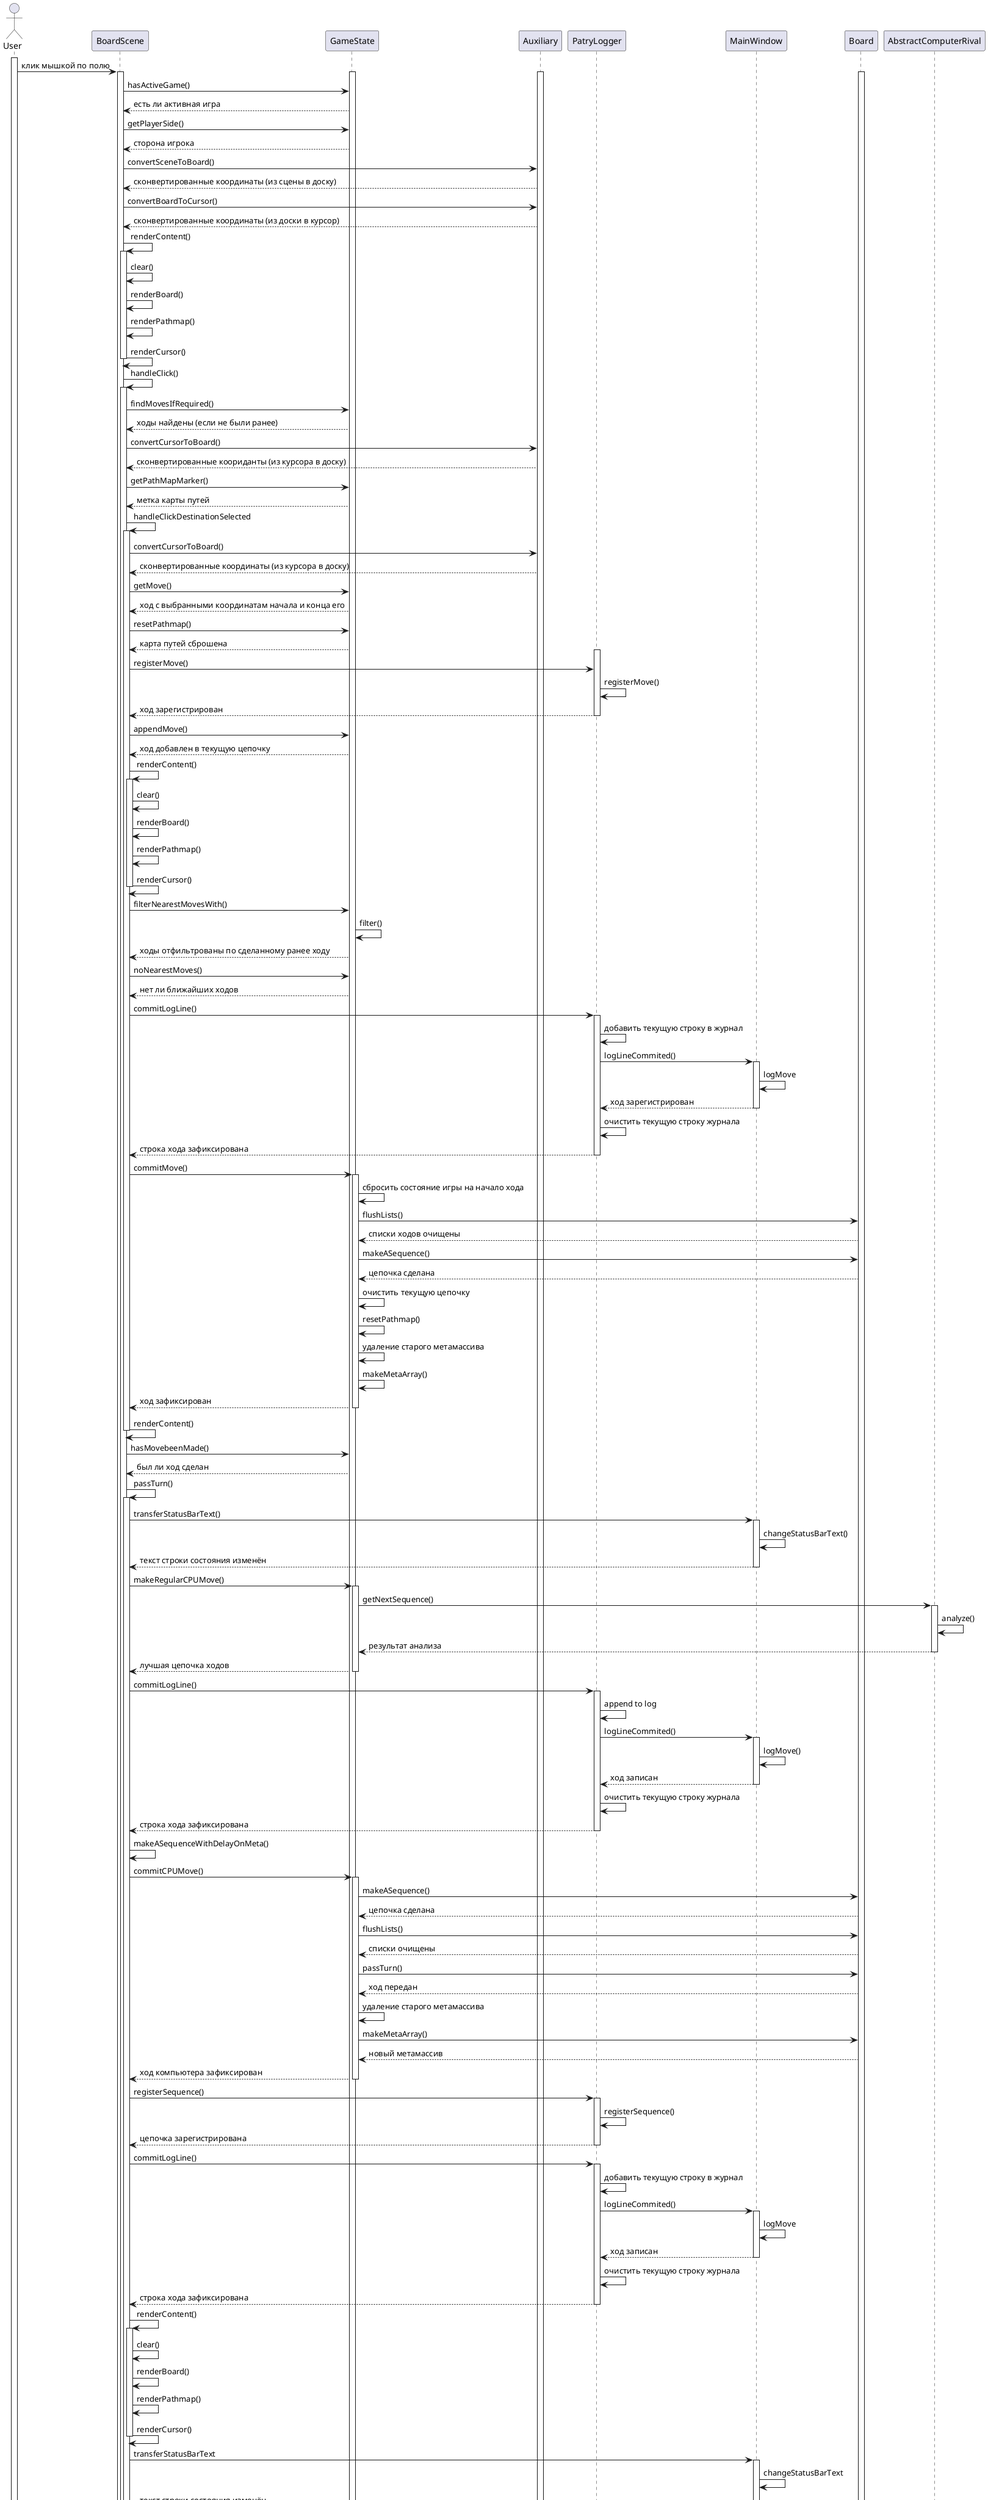 @startuml SequenceOnMouseClick

actor User as u
participant BoardScene as bs
participant GameState as gs
participant Auxiliary as aux
participant PatryLogger as pl
participant MainWindow as mw
participant Board as b
participant AbstractComputerRival as acr


activate u
u -> bs: клик мышкой по полю

activate bs
activate gs
activate aux
activate b

bs -> gs: hasActiveGame()
gs --> bs: есть ли активная игра

bs -> gs: getPlayerSide()
gs --> bs: сторона игрока

bs -> aux: convertSceneToBoard()
aux --> bs: сконвертированные координаты (из сцены в доску)

bs -> aux: convertBoardToCursor()
aux --> bs: сконвертированные координаты (из доски в курсор)

bs -> bs: renderContent()

activate bs

    bs -> bs: clear()
    bs -> bs: renderBoard()
    bs -> bs: renderPathmap()
    bs -> bs: renderCursor()

deactivate bs

bs -> bs: handleClick()

activate bs

    bs -> gs: findMovesIfRequired()
    gs --> bs: ходы найдены (если не были ранее)

    bs -> aux: convertCursorToBoard()
    aux --> bs: сконвертированные коориданты (из курсора в доску)

    bs -> gs: getPathMapMarker()
    gs --> bs: метка карты путей

    bs -> bs: handleClickDestinationSelected

    activate bs

        bs -> aux: convertCursorToBoard()
        aux --> bs: сконвертированные координаты (из курсора в доску)

        bs -> gs: getMove()
        gs --> bs: ход с выбранными координатам начала и конца его

        bs -> gs: resetPathmap()
        gs --> bs: карта путей сброшена

        activate pl
        bs -> pl: registerMove()
        pl -> pl: registerMove()
        pl --> bs: ход зарегистрирован
        deactivate pl

        bs -> gs: appendMove()
        gs --> bs: ход добавлен в текущую цепочку

        bs -> bs: renderContent()

        activate bs

            bs -> bs: clear()
            bs -> bs: renderBoard()
            bs -> bs: renderPathmap()
            bs -> bs: renderCursor()

        deactivate bs

        bs -> gs: filterNearestMovesWith()
        gs -> gs: filter()
        gs --> bs: ходы отфильтрованы по сделанному ранее ходу

        bs -> gs: noNearestMoves()
        gs --> bs: нет ли ближайших ходов

        bs -> pl: commitLogLine()

        activate pl

            pl -> pl: добавить текущую строку в журнал
            pl -> mw: logLineCommited()
            
            activate mw

                mw -> mw: logMove
                mw --> pl: ход зарегистрирован

            deactivate mw

            pl -> pl: очистить текущую строку журнала

            pl --> bs: строка хода зафиксирована

        deactivate pl

        

        bs -> gs: commitMove()

        activate gs

        gs -> gs: сбросить состояние игры на начало хода

        gs -> b: flushLists()
        b --> gs: списки ходов очищены

        gs -> b: makeASequence()
        b --> gs: цепочка сделана

        gs -> gs: очистить текущую цепочку

        gs -> gs: resetPathmap()

        gs -> gs: удаление старого метамассива

        gs -> gs: makeMetaArray()

        

        gs --> bs: ход зафиксирован

        deactivate gs

        bs -> bs: renderContent()

    deactivate bs

    bs -> gs: hasMovebeenMade()
    gs --> bs: был ли ход сделан

    bs -> bs: passTurn()

    activate bs

        bs -> mw: transferStatusBarText()

        activate mw

            mw -> mw: changeStatusBarText()
            mw --> bs: текст строки состояния изменён

        deactivate mw

        bs -> gs: makeRegularCPUMove()

        activate gs

            gs -> acr: getNextSequence()

            activate acr

                acr -> acr: analyze()
                acr --> gs: результат анализа

            deactivate acr



            gs --> bs: лучшая цепочка ходов

        deactivate gs

        bs -> pl: commitLogLine()

        activate pl

            pl -> pl: append to log
            pl -> mw: logLineCommited()
            
            activate mw

                mw -> mw: logMove()
                mw --> pl: ход записан

            deactivate mw

            pl -> pl: очистить текущую строку журнала

            pl --> bs: строка хода зафиксирована

        deactivate pl

        bs -> bs: makeASequenceWithDelayOnMeta()

        bs -> gs: commitCPUMove()

        activate gs
        
            gs -> b: makeASequence()
            b --> gs: цепочка сделана
        
            gs -> b: flushLists()
            b --> gs: списки очищены
        
            gs -> b: passTurn()
            b --> gs: ход передан

            gs -> gs: удаление старого метамассива
        
            gs -> b: makeMetaArray()
            b --> gs: новый метамассив

            gs --> bs: ход компьютера зафиксирован

        deactivate gs

        bs -> pl: registerSequence()

        activate pl

            pl -> pl: registerSequence()
            pl --> bs: цепочка зарегистрирована

        deactivate pl

        bs -> pl: commitLogLine()

        activate pl

            pl -> pl: добавить текущую строку в журнал
            pl -> mw: logLineCommited()
            
            activate mw

                mw -> mw: logMove
                mw --> pl: ход записан

            deactivate mw

            pl -> pl: очистить текущую строку журнала

            pl --> bs: строка хода зафиксирована

        deactivate pl

        bs -> bs: renderContent()

        activate bs

            bs -> bs: clear()
            bs -> bs: renderBoard()
            bs -> bs: renderPathmap()
            bs -> bs: renderCursor()

        deactivate bs

        bs -> mw: transferStatusBarText

        activate mw

            mw -> mw: changeStatusBarText
            mw --> bs: текст строки состояния изменён

        deactivate mw

        bs -> bs: выход


    deactivate bs

    bs -> bs: выход

deactivate bs

deactivate gs
deactivate aux
deactivate b

bs --> u: обработано

deactivate u

@enduml